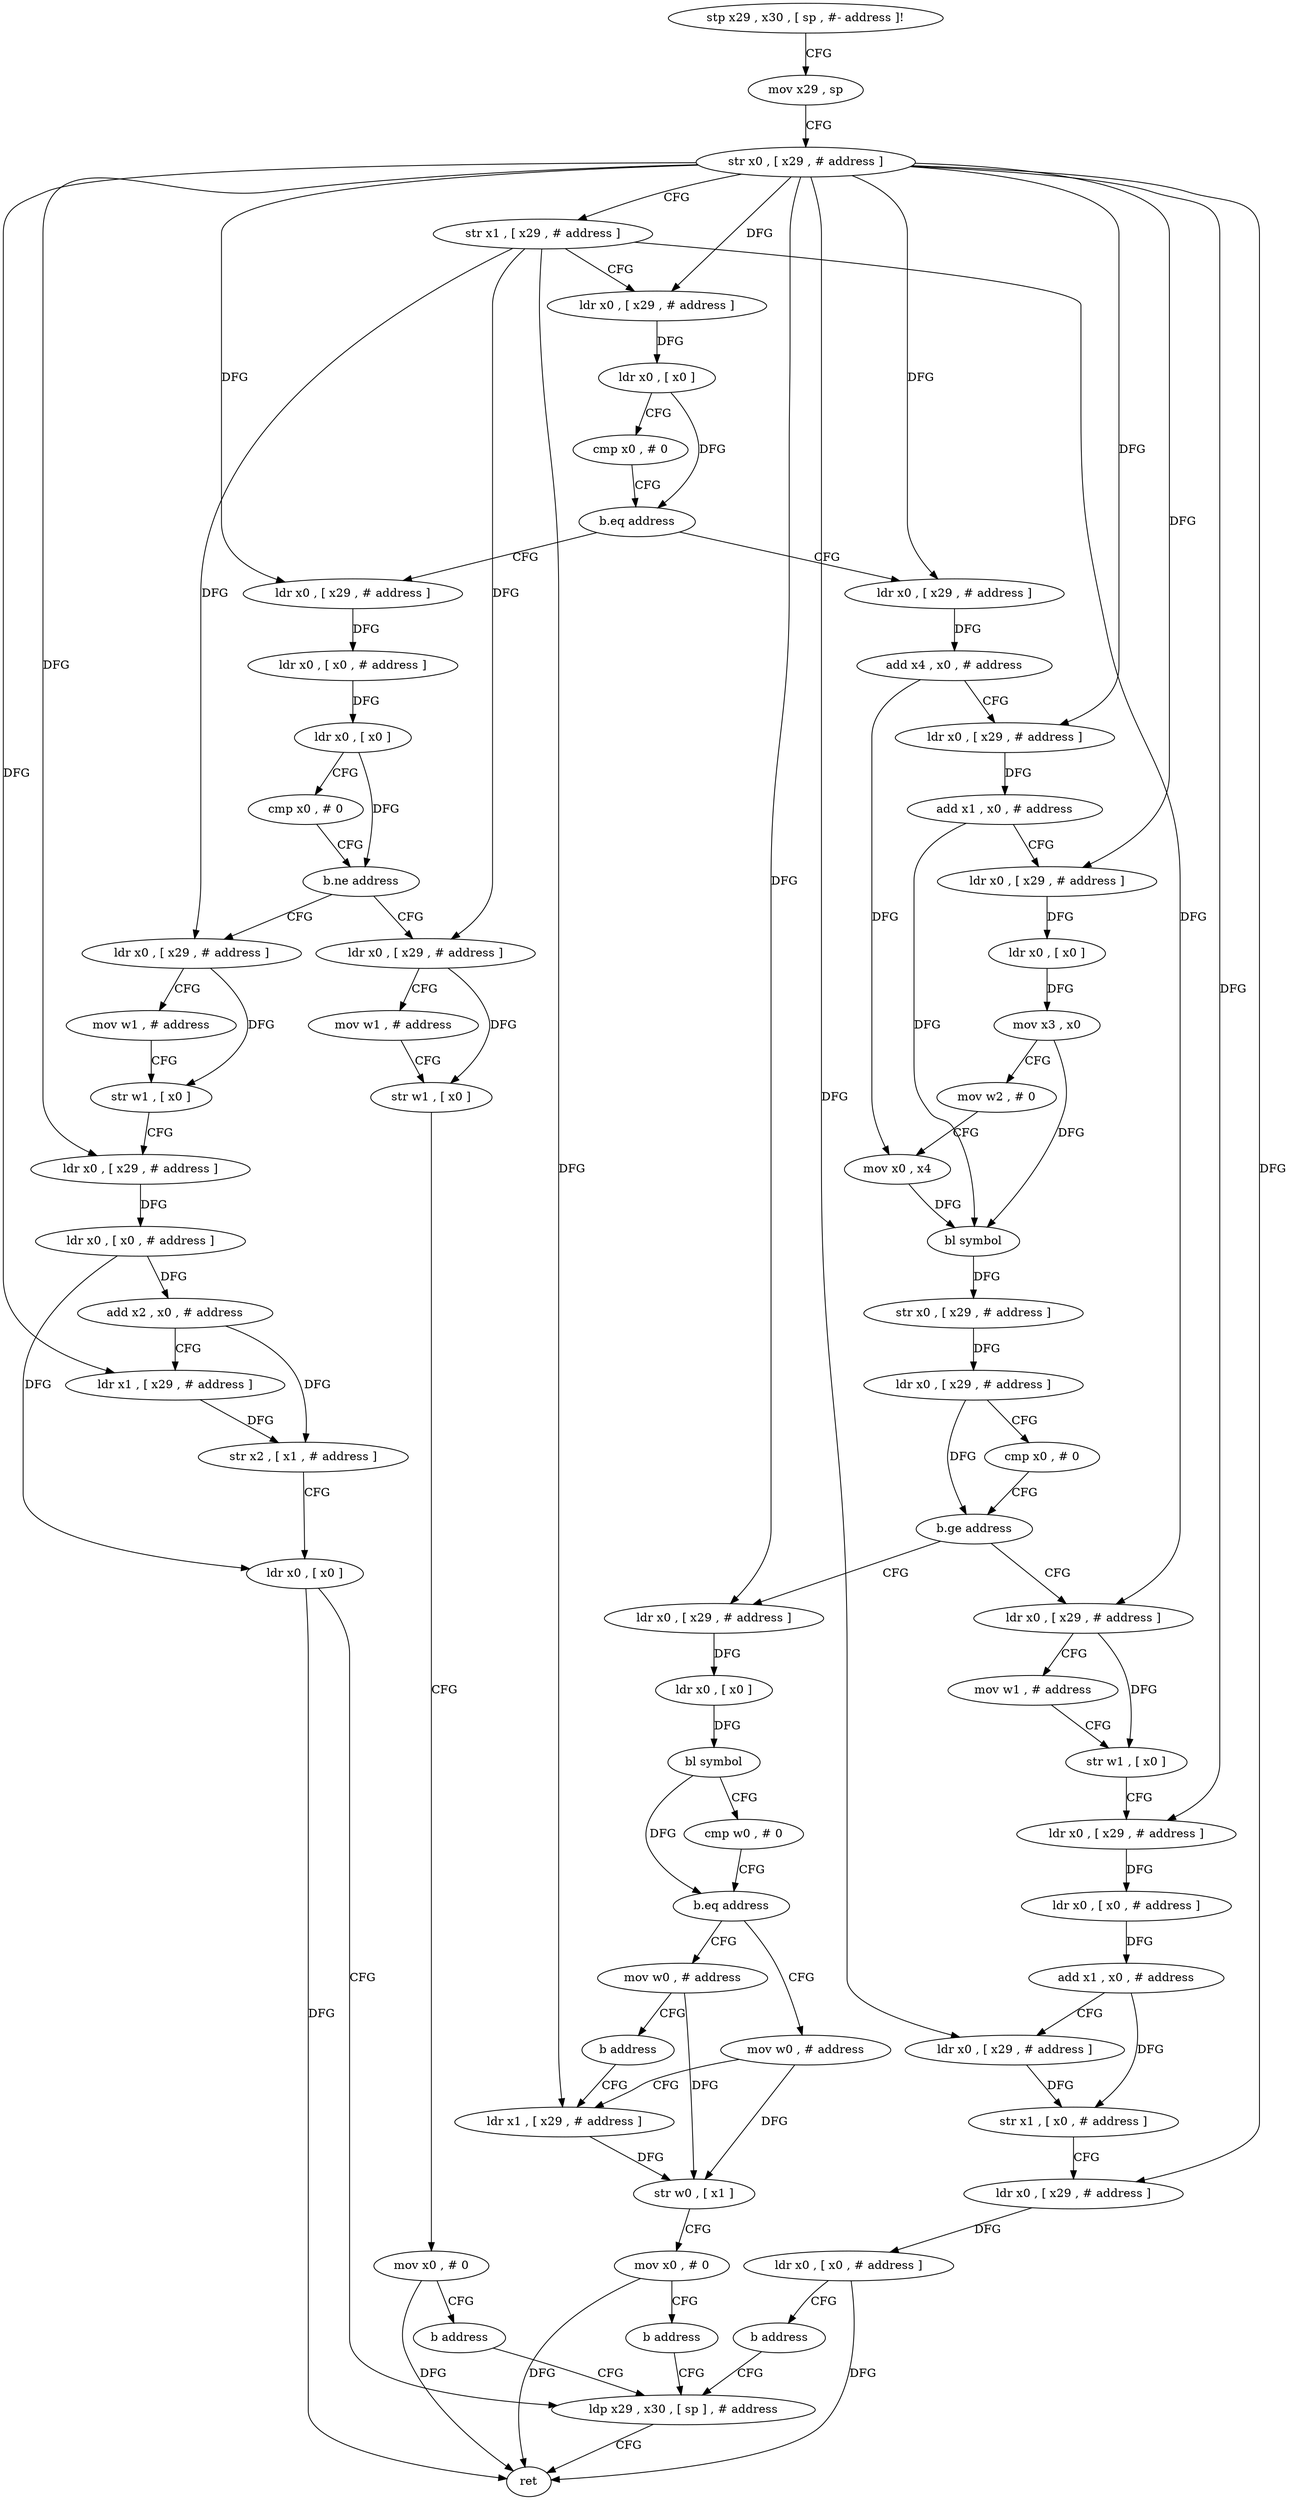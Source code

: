 digraph "func" {
"4297968" [label = "stp x29 , x30 , [ sp , #- address ]!" ]
"4297972" [label = "mov x29 , sp" ]
"4297976" [label = "str x0 , [ x29 , # address ]" ]
"4297980" [label = "str x1 , [ x29 , # address ]" ]
"4297984" [label = "ldr x0 , [ x29 , # address ]" ]
"4297988" [label = "ldr x0 , [ x0 ]" ]
"4297992" [label = "cmp x0 , # 0" ]
"4297996" [label = "b.eq address" ]
"4298148" [label = "ldr x0 , [ x29 , # address ]" ]
"4298000" [label = "ldr x0 , [ x29 , # address ]" ]
"4298152" [label = "ldr x0 , [ x0 , # address ]" ]
"4298156" [label = "ldr x0 , [ x0 ]" ]
"4298160" [label = "cmp x0 , # 0" ]
"4298164" [label = "b.ne address" ]
"4298188" [label = "ldr x0 , [ x29 , # address ]" ]
"4298168" [label = "ldr x0 , [ x29 , # address ]" ]
"4298004" [label = "add x4 , x0 , # address" ]
"4298008" [label = "ldr x0 , [ x29 , # address ]" ]
"4298012" [label = "add x1 , x0 , # address" ]
"4298016" [label = "ldr x0 , [ x29 , # address ]" ]
"4298020" [label = "ldr x0 , [ x0 ]" ]
"4298024" [label = "mov x3 , x0" ]
"4298028" [label = "mov w2 , # 0" ]
"4298032" [label = "mov x0 , x4" ]
"4298036" [label = "bl symbol" ]
"4298040" [label = "str x0 , [ x29 , # address ]" ]
"4298044" [label = "ldr x0 , [ x29 , # address ]" ]
"4298048" [label = "cmp x0 , # 0" ]
"4298052" [label = "b.ge address" ]
"4298104" [label = "ldr x0 , [ x29 , # address ]" ]
"4298056" [label = "ldr x0 , [ x29 , # address ]" ]
"4298192" [label = "mov w1 , # address" ]
"4298196" [label = "str w1 , [ x0 ]" ]
"4298200" [label = "ldr x0 , [ x29 , # address ]" ]
"4298204" [label = "ldr x0 , [ x0 , # address ]" ]
"4298208" [label = "add x2 , x0 , # address" ]
"4298212" [label = "ldr x1 , [ x29 , # address ]" ]
"4298216" [label = "str x2 , [ x1 , # address ]" ]
"4298220" [label = "ldr x0 , [ x0 ]" ]
"4298224" [label = "ldp x29 , x30 , [ sp ] , # address" ]
"4298172" [label = "mov w1 , # address" ]
"4298176" [label = "str w1 , [ x0 ]" ]
"4298180" [label = "mov x0 , # 0" ]
"4298184" [label = "b address" ]
"4298108" [label = "mov w1 , # address" ]
"4298112" [label = "str w1 , [ x0 ]" ]
"4298116" [label = "ldr x0 , [ x29 , # address ]" ]
"4298120" [label = "ldr x0 , [ x0 , # address ]" ]
"4298124" [label = "add x1 , x0 , # address" ]
"4298128" [label = "ldr x0 , [ x29 , # address ]" ]
"4298132" [label = "str x1 , [ x0 , # address ]" ]
"4298136" [label = "ldr x0 , [ x29 , # address ]" ]
"4298140" [label = "ldr x0 , [ x0 , # address ]" ]
"4298144" [label = "b address" ]
"4298060" [label = "ldr x0 , [ x0 ]" ]
"4298064" [label = "bl symbol" ]
"4298068" [label = "cmp w0 , # 0" ]
"4298072" [label = "b.eq address" ]
"4298084" [label = "mov w0 , # address" ]
"4298076" [label = "mov w0 , # address" ]
"4298228" [label = "ret" ]
"4298088" [label = "ldr x1 , [ x29 , # address ]" ]
"4298080" [label = "b address" ]
"4298092" [label = "str w0 , [ x1 ]" ]
"4298096" [label = "mov x0 , # 0" ]
"4298100" [label = "b address" ]
"4297968" -> "4297972" [ label = "CFG" ]
"4297972" -> "4297976" [ label = "CFG" ]
"4297976" -> "4297980" [ label = "CFG" ]
"4297976" -> "4297984" [ label = "DFG" ]
"4297976" -> "4298148" [ label = "DFG" ]
"4297976" -> "4298000" [ label = "DFG" ]
"4297976" -> "4298008" [ label = "DFG" ]
"4297976" -> "4298016" [ label = "DFG" ]
"4297976" -> "4298200" [ label = "DFG" ]
"4297976" -> "4298212" [ label = "DFG" ]
"4297976" -> "4298116" [ label = "DFG" ]
"4297976" -> "4298128" [ label = "DFG" ]
"4297976" -> "4298136" [ label = "DFG" ]
"4297976" -> "4298056" [ label = "DFG" ]
"4297980" -> "4297984" [ label = "CFG" ]
"4297980" -> "4298188" [ label = "DFG" ]
"4297980" -> "4298168" [ label = "DFG" ]
"4297980" -> "4298104" [ label = "DFG" ]
"4297980" -> "4298088" [ label = "DFG" ]
"4297984" -> "4297988" [ label = "DFG" ]
"4297988" -> "4297992" [ label = "CFG" ]
"4297988" -> "4297996" [ label = "DFG" ]
"4297992" -> "4297996" [ label = "CFG" ]
"4297996" -> "4298148" [ label = "CFG" ]
"4297996" -> "4298000" [ label = "CFG" ]
"4298148" -> "4298152" [ label = "DFG" ]
"4298000" -> "4298004" [ label = "DFG" ]
"4298152" -> "4298156" [ label = "DFG" ]
"4298156" -> "4298160" [ label = "CFG" ]
"4298156" -> "4298164" [ label = "DFG" ]
"4298160" -> "4298164" [ label = "CFG" ]
"4298164" -> "4298188" [ label = "CFG" ]
"4298164" -> "4298168" [ label = "CFG" ]
"4298188" -> "4298192" [ label = "CFG" ]
"4298188" -> "4298196" [ label = "DFG" ]
"4298168" -> "4298172" [ label = "CFG" ]
"4298168" -> "4298176" [ label = "DFG" ]
"4298004" -> "4298008" [ label = "CFG" ]
"4298004" -> "4298032" [ label = "DFG" ]
"4298008" -> "4298012" [ label = "DFG" ]
"4298012" -> "4298016" [ label = "CFG" ]
"4298012" -> "4298036" [ label = "DFG" ]
"4298016" -> "4298020" [ label = "DFG" ]
"4298020" -> "4298024" [ label = "DFG" ]
"4298024" -> "4298028" [ label = "CFG" ]
"4298024" -> "4298036" [ label = "DFG" ]
"4298028" -> "4298032" [ label = "CFG" ]
"4298032" -> "4298036" [ label = "DFG" ]
"4298036" -> "4298040" [ label = "DFG" ]
"4298040" -> "4298044" [ label = "DFG" ]
"4298044" -> "4298048" [ label = "CFG" ]
"4298044" -> "4298052" [ label = "DFG" ]
"4298048" -> "4298052" [ label = "CFG" ]
"4298052" -> "4298104" [ label = "CFG" ]
"4298052" -> "4298056" [ label = "CFG" ]
"4298104" -> "4298108" [ label = "CFG" ]
"4298104" -> "4298112" [ label = "DFG" ]
"4298056" -> "4298060" [ label = "DFG" ]
"4298192" -> "4298196" [ label = "CFG" ]
"4298196" -> "4298200" [ label = "CFG" ]
"4298200" -> "4298204" [ label = "DFG" ]
"4298204" -> "4298208" [ label = "DFG" ]
"4298204" -> "4298220" [ label = "DFG" ]
"4298208" -> "4298212" [ label = "CFG" ]
"4298208" -> "4298216" [ label = "DFG" ]
"4298212" -> "4298216" [ label = "DFG" ]
"4298216" -> "4298220" [ label = "CFG" ]
"4298220" -> "4298224" [ label = "CFG" ]
"4298220" -> "4298228" [ label = "DFG" ]
"4298224" -> "4298228" [ label = "CFG" ]
"4298172" -> "4298176" [ label = "CFG" ]
"4298176" -> "4298180" [ label = "CFG" ]
"4298180" -> "4298184" [ label = "CFG" ]
"4298180" -> "4298228" [ label = "DFG" ]
"4298184" -> "4298224" [ label = "CFG" ]
"4298108" -> "4298112" [ label = "CFG" ]
"4298112" -> "4298116" [ label = "CFG" ]
"4298116" -> "4298120" [ label = "DFG" ]
"4298120" -> "4298124" [ label = "DFG" ]
"4298124" -> "4298128" [ label = "CFG" ]
"4298124" -> "4298132" [ label = "DFG" ]
"4298128" -> "4298132" [ label = "DFG" ]
"4298132" -> "4298136" [ label = "CFG" ]
"4298136" -> "4298140" [ label = "DFG" ]
"4298140" -> "4298144" [ label = "CFG" ]
"4298140" -> "4298228" [ label = "DFG" ]
"4298144" -> "4298224" [ label = "CFG" ]
"4298060" -> "4298064" [ label = "DFG" ]
"4298064" -> "4298068" [ label = "CFG" ]
"4298064" -> "4298072" [ label = "DFG" ]
"4298068" -> "4298072" [ label = "CFG" ]
"4298072" -> "4298084" [ label = "CFG" ]
"4298072" -> "4298076" [ label = "CFG" ]
"4298084" -> "4298088" [ label = "CFG" ]
"4298084" -> "4298092" [ label = "DFG" ]
"4298076" -> "4298080" [ label = "CFG" ]
"4298076" -> "4298092" [ label = "DFG" ]
"4298088" -> "4298092" [ label = "DFG" ]
"4298080" -> "4298088" [ label = "CFG" ]
"4298092" -> "4298096" [ label = "CFG" ]
"4298096" -> "4298100" [ label = "CFG" ]
"4298096" -> "4298228" [ label = "DFG" ]
"4298100" -> "4298224" [ label = "CFG" ]
}
